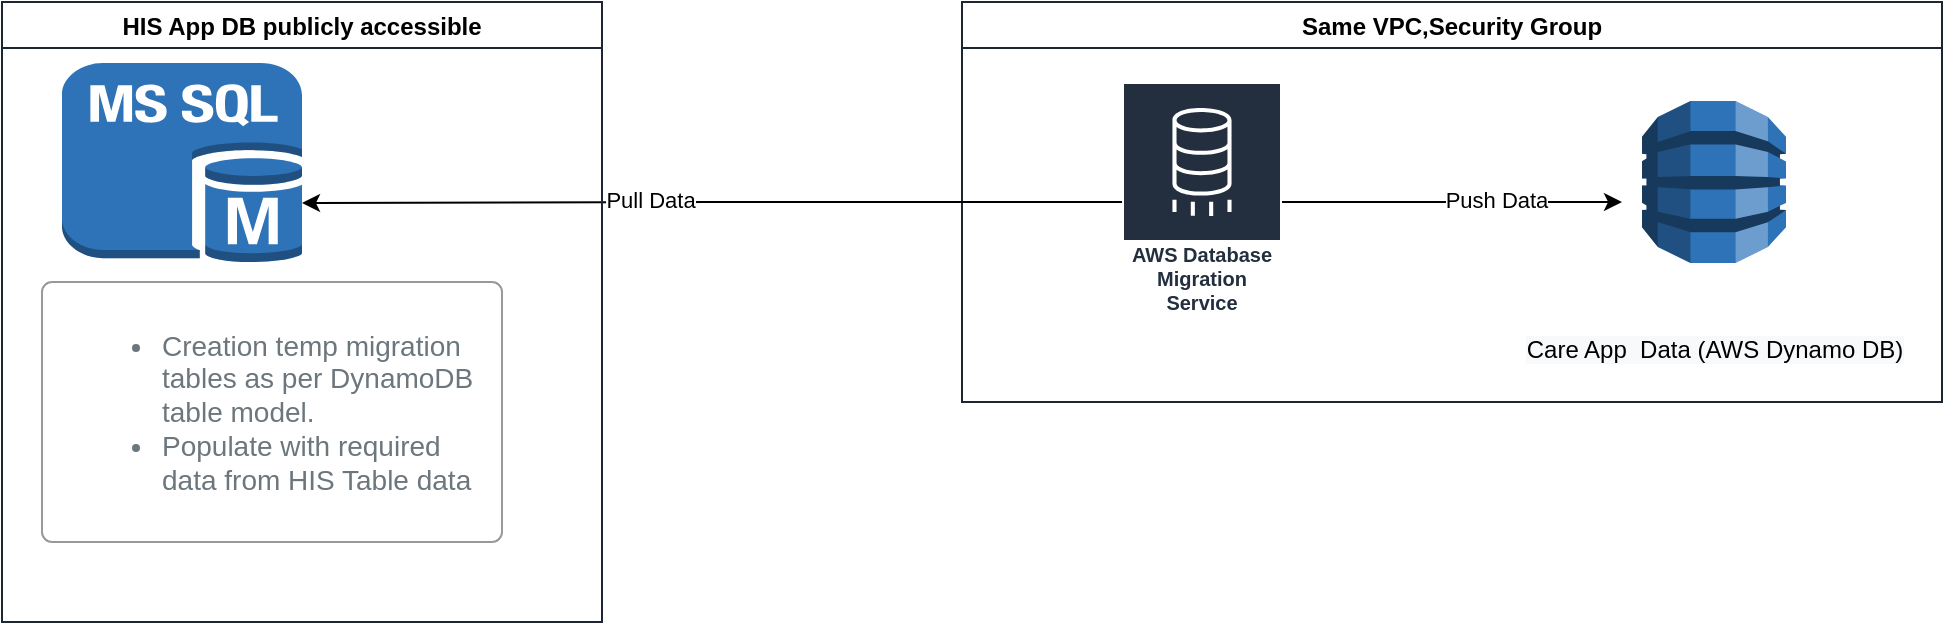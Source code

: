 <mxfile version="14.7.0" type="github">
  <diagram id="Ht1M8jgEwFfnCIfOTk4-" name="Page-1">
    <mxGraphModel dx="1483" dy="783" grid="1" gridSize="10" guides="1" tooltips="1" connect="1" arrows="1" fold="1" page="1" pageScale="1" pageWidth="1169" pageHeight="827" math="0" shadow="0">
      <root>
        <mxCell id="0" />
        <mxCell id="1" parent="0" />
        <mxCell id="KkwIyWC0tpA56-c7tn5v-14" value="Same VPC,Security Group" style="swimlane;strokeColor=#1D2633;" vertex="1" parent="1">
          <mxGeometry x="530" y="30" width="490" height="200" as="geometry" />
        </mxCell>
        <mxCell id="KkwIyWC0tpA56-c7tn5v-12" value="&#xa;&#xa;&lt;span style=&quot;color: rgb(0, 0, 0); font-family: helvetica; font-size: 12px; font-style: normal; font-weight: 400; letter-spacing: normal; text-align: center; text-indent: 0px; text-transform: none; word-spacing: 0px; background-color: rgb(248, 249, 250); display: inline; float: none;&quot;&gt;Care App&amp;nbsp; Data (AWS Dynamo DB)&lt;/span&gt;&#xa;&#xa;" style="outlineConnect=0;dashed=0;verticalLabelPosition=bottom;verticalAlign=top;align=center;html=1;shape=mxgraph.aws3.dynamo_db;fillColor=#2E73B8;gradientColor=none;strokeColor=#1D2633;" vertex="1" parent="KkwIyWC0tpA56-c7tn5v-14">
          <mxGeometry x="340" y="49.5" width="72" height="81" as="geometry" />
        </mxCell>
        <mxCell id="KkwIyWC0tpA56-c7tn5v-1" value="AWS Database Migration Service" style="outlineConnect=0;fontColor=#232F3E;gradientColor=none;strokeColor=#ffffff;fillColor=#232F3E;dashed=0;verticalLabelPosition=middle;verticalAlign=bottom;align=center;html=1;whiteSpace=wrap;fontSize=10;fontStyle=1;spacing=3;shape=mxgraph.aws4.productIcon;prIcon=mxgraph.aws4.database_migration_service;" vertex="1" parent="KkwIyWC0tpA56-c7tn5v-14">
          <mxGeometry x="80" y="40" width="80" height="120" as="geometry" />
        </mxCell>
        <mxCell id="KkwIyWC0tpA56-c7tn5v-17" style="edgeStyle=orthogonalEdgeStyle;rounded=0;orthogonalLoop=1;jettySize=auto;html=1;entryX=1;entryY=0.7;entryDx=0;entryDy=0;entryPerimeter=0;" edge="1" parent="1" source="KkwIyWC0tpA56-c7tn5v-1" target="KkwIyWC0tpA56-c7tn5v-11">
          <mxGeometry relative="1" as="geometry" />
        </mxCell>
        <mxCell id="KkwIyWC0tpA56-c7tn5v-21" value="Pull Data" style="edgeLabel;html=1;align=center;verticalAlign=middle;resizable=0;points=[];" vertex="1" connectable="0" parent="KkwIyWC0tpA56-c7tn5v-17">
          <mxGeometry x="0.152" y="-2" relative="1" as="geometry">
            <mxPoint as="offset" />
          </mxGeometry>
        </mxCell>
        <mxCell id="KkwIyWC0tpA56-c7tn5v-18" style="edgeStyle=orthogonalEdgeStyle;rounded=0;orthogonalLoop=1;jettySize=auto;html=1;" edge="1" parent="1" source="KkwIyWC0tpA56-c7tn5v-1">
          <mxGeometry relative="1" as="geometry">
            <mxPoint x="860" y="130.0" as="targetPoint" />
          </mxGeometry>
        </mxCell>
        <mxCell id="KkwIyWC0tpA56-c7tn5v-22" value="Push Data" style="edgeLabel;html=1;align=center;verticalAlign=middle;resizable=0;points=[];" vertex="1" connectable="0" parent="KkwIyWC0tpA56-c7tn5v-18">
          <mxGeometry x="0.259" y="2" relative="1" as="geometry">
            <mxPoint as="offset" />
          </mxGeometry>
        </mxCell>
        <mxCell id="KkwIyWC0tpA56-c7tn5v-23" value="HIS App DB publicly accessible" style="swimlane;strokeColor=#1D2633;" vertex="1" parent="1">
          <mxGeometry x="50" y="30" width="300" height="310" as="geometry" />
        </mxCell>
        <mxCell id="KkwIyWC0tpA56-c7tn5v-11" value="" style="outlineConnect=0;dashed=0;verticalLabelPosition=bottom;verticalAlign=top;align=center;html=1;shape=mxgraph.aws3.ms_sql_instance;fillColor=#2E73B8;gradientColor=none;" vertex="1" parent="KkwIyWC0tpA56-c7tn5v-23">
          <mxGeometry x="30" y="30.5" width="120" height="100" as="geometry" />
        </mxCell>
        <mxCell id="KkwIyWC0tpA56-c7tn5v-27" value="&lt;ul&gt;&lt;li&gt;&lt;span&gt;Creation temp migration tables as per DynamoDB table model.&lt;/span&gt;&lt;/li&gt;&lt;li&gt;&lt;span&gt;Populate with required data from HIS Table data&lt;/span&gt;&lt;/li&gt;&lt;/ul&gt;" style="html=1;shadow=0;dashed=0;shape=mxgraph.bootstrap.rrect;rSize=5;strokeColor=#999999;strokeWidth=1;fillColor=#FFFFFF;fontColor=#6C767D;whiteSpace=wrap;align=left;verticalAlign=middle;spacingLeft=10;fontSize=14;spacing=10;" vertex="1" parent="KkwIyWC0tpA56-c7tn5v-23">
          <mxGeometry x="20" y="140" width="230" height="130" as="geometry" />
        </mxCell>
      </root>
    </mxGraphModel>
  </diagram>
</mxfile>
